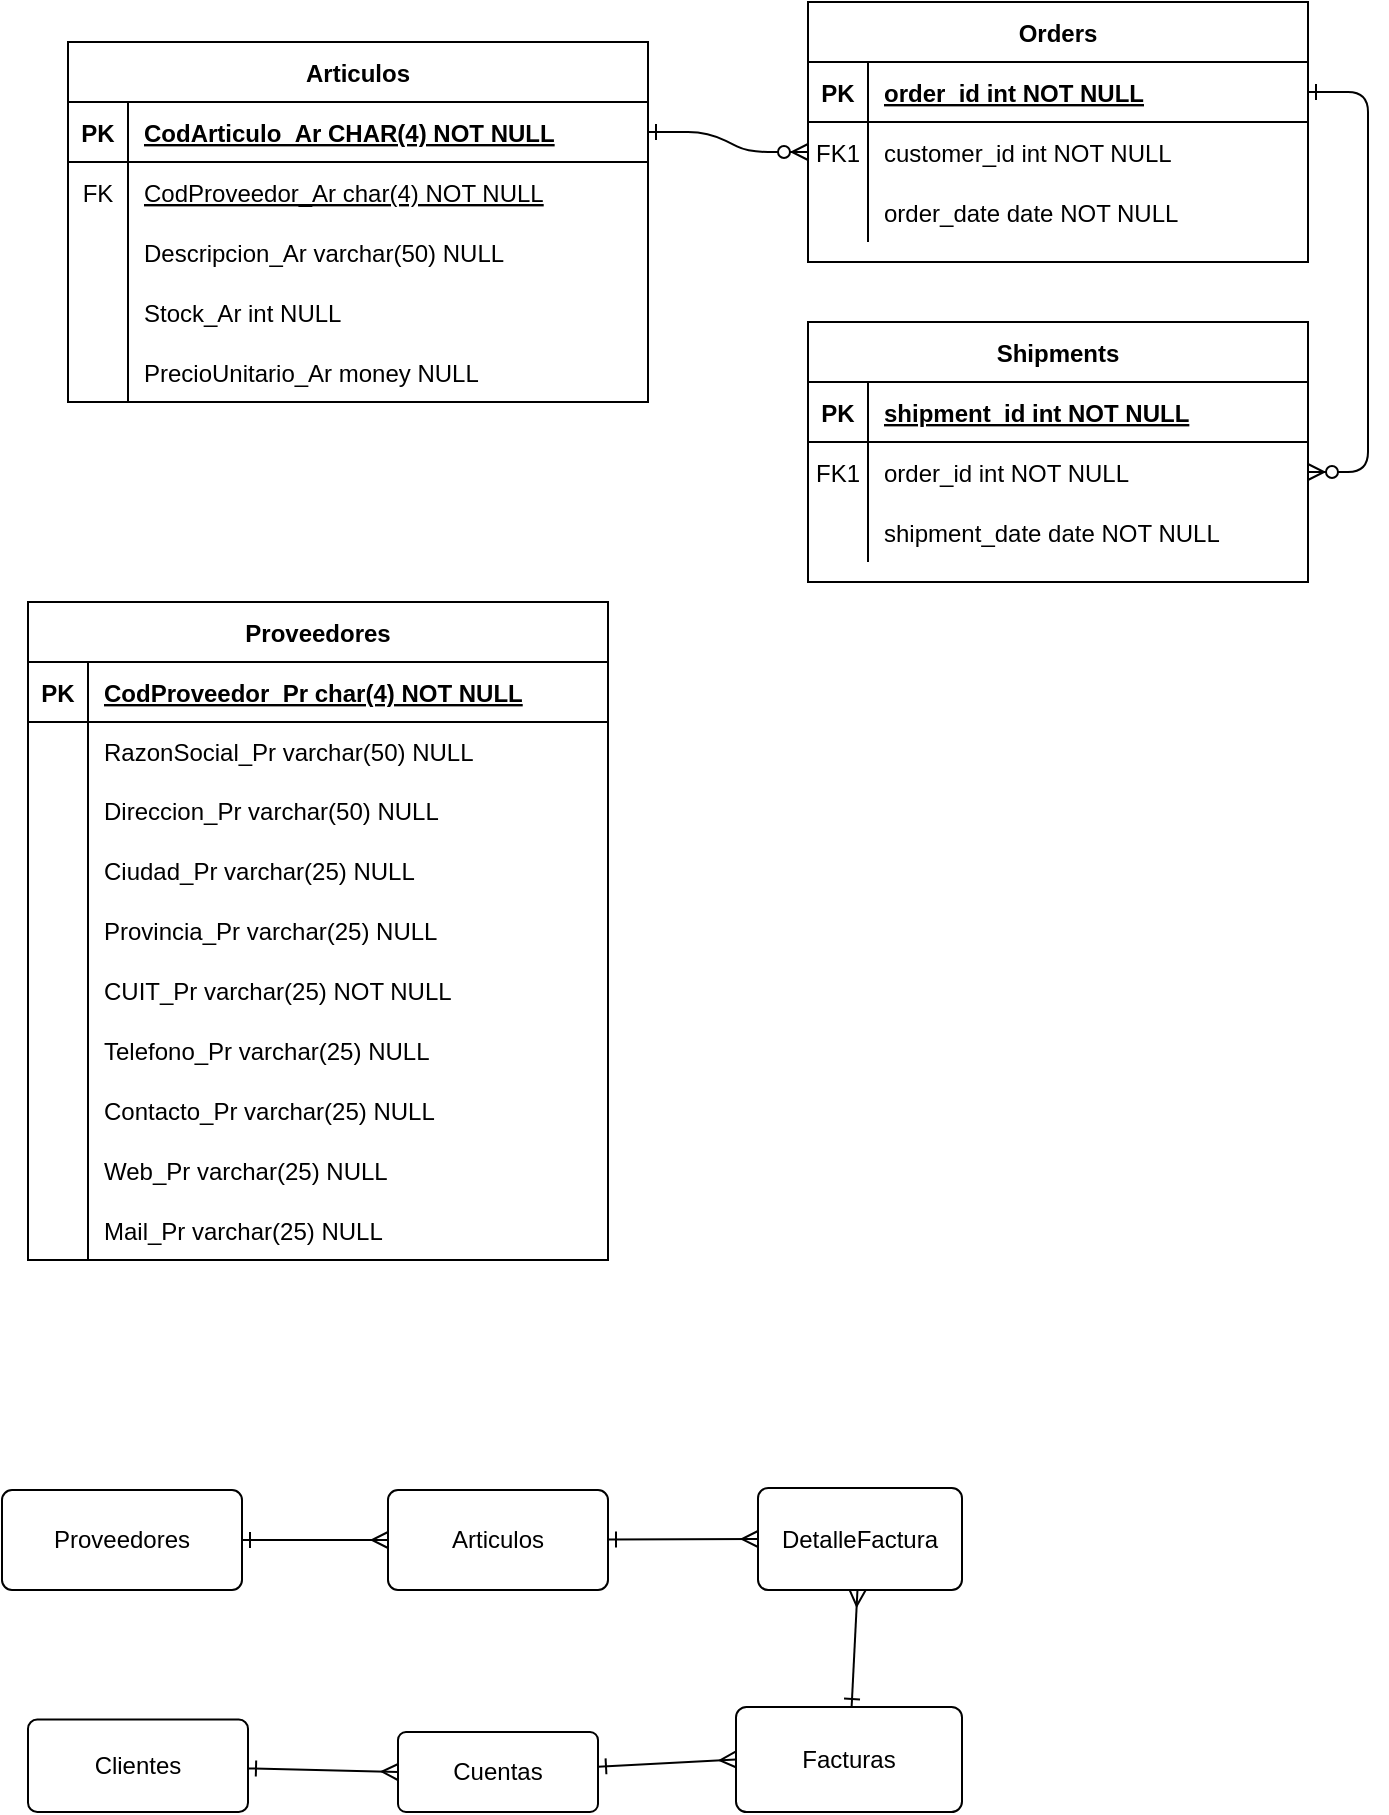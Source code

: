 <mxfile version="20.5.1" type="device"><diagram id="R2lEEEUBdFMjLlhIrx00" name="Page-1"><mxGraphModel dx="1422" dy="762" grid="1" gridSize="10" guides="1" tooltips="1" connect="1" arrows="1" fold="1" page="1" pageScale="1" pageWidth="850" pageHeight="1100" math="0" shadow="0" extFonts="Permanent Marker^https://fonts.googleapis.com/css?family=Permanent+Marker"><root><mxCell id="0"/><mxCell id="1" parent="0"/><mxCell id="C-vyLk0tnHw3VtMMgP7b-1" value="" style="edgeStyle=entityRelationEdgeStyle;endArrow=ERzeroToMany;startArrow=ERone;endFill=1;startFill=0;" parent="1" source="C-vyLk0tnHw3VtMMgP7b-24" target="C-vyLk0tnHw3VtMMgP7b-6" edge="1"><mxGeometry width="100" height="100" relative="1" as="geometry"><mxPoint x="340" y="720" as="sourcePoint"/><mxPoint x="440" y="620" as="targetPoint"/></mxGeometry></mxCell><mxCell id="C-vyLk0tnHw3VtMMgP7b-12" value="" style="edgeStyle=entityRelationEdgeStyle;endArrow=ERzeroToMany;startArrow=ERone;endFill=1;startFill=0;" parent="1" source="C-vyLk0tnHw3VtMMgP7b-3" target="C-vyLk0tnHw3VtMMgP7b-17" edge="1"><mxGeometry width="100" height="100" relative="1" as="geometry"><mxPoint x="400" y="180" as="sourcePoint"/><mxPoint x="460" y="205" as="targetPoint"/></mxGeometry></mxCell><mxCell id="C-vyLk0tnHw3VtMMgP7b-2" value="Orders" style="shape=table;startSize=30;container=1;collapsible=1;childLayout=tableLayout;fixedRows=1;rowLines=0;fontStyle=1;align=center;resizeLast=1;" parent="1" vertex="1"><mxGeometry x="450" y="120" width="250" height="130" as="geometry"/></mxCell><mxCell id="C-vyLk0tnHw3VtMMgP7b-3" value="" style="shape=partialRectangle;collapsible=0;dropTarget=0;pointerEvents=0;fillColor=none;points=[[0,0.5],[1,0.5]];portConstraint=eastwest;top=0;left=0;right=0;bottom=1;" parent="C-vyLk0tnHw3VtMMgP7b-2" vertex="1"><mxGeometry y="30" width="250" height="30" as="geometry"/></mxCell><mxCell id="C-vyLk0tnHw3VtMMgP7b-4" value="PK" style="shape=partialRectangle;overflow=hidden;connectable=0;fillColor=none;top=0;left=0;bottom=0;right=0;fontStyle=1;" parent="C-vyLk0tnHw3VtMMgP7b-3" vertex="1"><mxGeometry width="30" height="30" as="geometry"/></mxCell><mxCell id="C-vyLk0tnHw3VtMMgP7b-5" value="order_id int NOT NULL " style="shape=partialRectangle;overflow=hidden;connectable=0;fillColor=none;top=0;left=0;bottom=0;right=0;align=left;spacingLeft=6;fontStyle=5;" parent="C-vyLk0tnHw3VtMMgP7b-3" vertex="1"><mxGeometry x="30" width="220" height="30" as="geometry"/></mxCell><mxCell id="C-vyLk0tnHw3VtMMgP7b-6" value="" style="shape=partialRectangle;collapsible=0;dropTarget=0;pointerEvents=0;fillColor=none;points=[[0,0.5],[1,0.5]];portConstraint=eastwest;top=0;left=0;right=0;bottom=0;" parent="C-vyLk0tnHw3VtMMgP7b-2" vertex="1"><mxGeometry y="60" width="250" height="30" as="geometry"/></mxCell><mxCell id="C-vyLk0tnHw3VtMMgP7b-7" value="FK1" style="shape=partialRectangle;overflow=hidden;connectable=0;fillColor=none;top=0;left=0;bottom=0;right=0;" parent="C-vyLk0tnHw3VtMMgP7b-6" vertex="1"><mxGeometry width="30" height="30" as="geometry"/></mxCell><mxCell id="C-vyLk0tnHw3VtMMgP7b-8" value="customer_id int NOT NULL" style="shape=partialRectangle;overflow=hidden;connectable=0;fillColor=none;top=0;left=0;bottom=0;right=0;align=left;spacingLeft=6;" parent="C-vyLk0tnHw3VtMMgP7b-6" vertex="1"><mxGeometry x="30" width="220" height="30" as="geometry"/></mxCell><mxCell id="C-vyLk0tnHw3VtMMgP7b-9" value="" style="shape=partialRectangle;collapsible=0;dropTarget=0;pointerEvents=0;fillColor=none;points=[[0,0.5],[1,0.5]];portConstraint=eastwest;top=0;left=0;right=0;bottom=0;" parent="C-vyLk0tnHw3VtMMgP7b-2" vertex="1"><mxGeometry y="90" width="250" height="30" as="geometry"/></mxCell><mxCell id="C-vyLk0tnHw3VtMMgP7b-10" value="" style="shape=partialRectangle;overflow=hidden;connectable=0;fillColor=none;top=0;left=0;bottom=0;right=0;" parent="C-vyLk0tnHw3VtMMgP7b-9" vertex="1"><mxGeometry width="30" height="30" as="geometry"/></mxCell><mxCell id="C-vyLk0tnHw3VtMMgP7b-11" value="order_date date NOT NULL" style="shape=partialRectangle;overflow=hidden;connectable=0;fillColor=none;top=0;left=0;bottom=0;right=0;align=left;spacingLeft=6;" parent="C-vyLk0tnHw3VtMMgP7b-9" vertex="1"><mxGeometry x="30" width="220" height="30" as="geometry"/></mxCell><mxCell id="C-vyLk0tnHw3VtMMgP7b-13" value="Shipments" style="shape=table;startSize=30;container=1;collapsible=1;childLayout=tableLayout;fixedRows=1;rowLines=0;fontStyle=1;align=center;resizeLast=1;" parent="1" vertex="1"><mxGeometry x="450" y="280" width="250" height="130" as="geometry"/></mxCell><mxCell id="C-vyLk0tnHw3VtMMgP7b-14" value="" style="shape=partialRectangle;collapsible=0;dropTarget=0;pointerEvents=0;fillColor=none;points=[[0,0.5],[1,0.5]];portConstraint=eastwest;top=0;left=0;right=0;bottom=1;" parent="C-vyLk0tnHw3VtMMgP7b-13" vertex="1"><mxGeometry y="30" width="250" height="30" as="geometry"/></mxCell><mxCell id="C-vyLk0tnHw3VtMMgP7b-15" value="PK" style="shape=partialRectangle;overflow=hidden;connectable=0;fillColor=none;top=0;left=0;bottom=0;right=0;fontStyle=1;" parent="C-vyLk0tnHw3VtMMgP7b-14" vertex="1"><mxGeometry width="30" height="30" as="geometry"/></mxCell><mxCell id="C-vyLk0tnHw3VtMMgP7b-16" value="shipment_id int NOT NULL " style="shape=partialRectangle;overflow=hidden;connectable=0;fillColor=none;top=0;left=0;bottom=0;right=0;align=left;spacingLeft=6;fontStyle=5;" parent="C-vyLk0tnHw3VtMMgP7b-14" vertex="1"><mxGeometry x="30" width="220" height="30" as="geometry"/></mxCell><mxCell id="C-vyLk0tnHw3VtMMgP7b-17" value="" style="shape=partialRectangle;collapsible=0;dropTarget=0;pointerEvents=0;fillColor=none;points=[[0,0.5],[1,0.5]];portConstraint=eastwest;top=0;left=0;right=0;bottom=0;" parent="C-vyLk0tnHw3VtMMgP7b-13" vertex="1"><mxGeometry y="60" width="250" height="30" as="geometry"/></mxCell><mxCell id="C-vyLk0tnHw3VtMMgP7b-18" value="FK1" style="shape=partialRectangle;overflow=hidden;connectable=0;fillColor=none;top=0;left=0;bottom=0;right=0;" parent="C-vyLk0tnHw3VtMMgP7b-17" vertex="1"><mxGeometry width="30" height="30" as="geometry"/></mxCell><mxCell id="C-vyLk0tnHw3VtMMgP7b-19" value="order_id int NOT NULL" style="shape=partialRectangle;overflow=hidden;connectable=0;fillColor=none;top=0;left=0;bottom=0;right=0;align=left;spacingLeft=6;" parent="C-vyLk0tnHw3VtMMgP7b-17" vertex="1"><mxGeometry x="30" width="220" height="30" as="geometry"/></mxCell><mxCell id="C-vyLk0tnHw3VtMMgP7b-20" value="" style="shape=partialRectangle;collapsible=0;dropTarget=0;pointerEvents=0;fillColor=none;points=[[0,0.5],[1,0.5]];portConstraint=eastwest;top=0;left=0;right=0;bottom=0;" parent="C-vyLk0tnHw3VtMMgP7b-13" vertex="1"><mxGeometry y="90" width="250" height="30" as="geometry"/></mxCell><mxCell id="C-vyLk0tnHw3VtMMgP7b-21" value="" style="shape=partialRectangle;overflow=hidden;connectable=0;fillColor=none;top=0;left=0;bottom=0;right=0;" parent="C-vyLk0tnHw3VtMMgP7b-20" vertex="1"><mxGeometry width="30" height="30" as="geometry"/></mxCell><mxCell id="C-vyLk0tnHw3VtMMgP7b-22" value="shipment_date date NOT NULL" style="shape=partialRectangle;overflow=hidden;connectable=0;fillColor=none;top=0;left=0;bottom=0;right=0;align=left;spacingLeft=6;" parent="C-vyLk0tnHw3VtMMgP7b-20" vertex="1"><mxGeometry x="30" width="220" height="30" as="geometry"/></mxCell><mxCell id="C-vyLk0tnHw3VtMMgP7b-23" value="Articulos" style="shape=table;startSize=30;container=1;collapsible=1;childLayout=tableLayout;fixedRows=1;rowLines=0;fontStyle=1;align=center;resizeLast=1;" parent="1" vertex="1"><mxGeometry x="80" y="140" width="290" height="180" as="geometry"/></mxCell><mxCell id="C-vyLk0tnHw3VtMMgP7b-24" value="" style="shape=partialRectangle;collapsible=0;dropTarget=0;pointerEvents=0;fillColor=none;points=[[0,0.5],[1,0.5]];portConstraint=eastwest;top=0;left=0;right=0;bottom=1;" parent="C-vyLk0tnHw3VtMMgP7b-23" vertex="1"><mxGeometry y="30" width="290" height="30" as="geometry"/></mxCell><mxCell id="C-vyLk0tnHw3VtMMgP7b-25" value="PK" style="shape=partialRectangle;overflow=hidden;connectable=0;fillColor=none;top=0;left=0;bottom=0;right=0;fontStyle=1;" parent="C-vyLk0tnHw3VtMMgP7b-24" vertex="1"><mxGeometry width="30" height="30" as="geometry"><mxRectangle width="30" height="30" as="alternateBounds"/></mxGeometry></mxCell><mxCell id="C-vyLk0tnHw3VtMMgP7b-26" value="CodArticulo_Ar CHAR(4) NOT NULL " style="shape=partialRectangle;overflow=hidden;connectable=0;fillColor=none;top=0;left=0;bottom=0;right=0;align=left;spacingLeft=6;fontStyle=5;" parent="C-vyLk0tnHw3VtMMgP7b-24" vertex="1"><mxGeometry x="30" width="260" height="30" as="geometry"><mxRectangle width="260" height="30" as="alternateBounds"/></mxGeometry></mxCell><mxCell id="C-vyLk0tnHw3VtMMgP7b-27" value="" style="shape=partialRectangle;collapsible=0;dropTarget=0;pointerEvents=0;fillColor=none;points=[[0,0.5],[1,0.5]];portConstraint=eastwest;top=0;left=0;right=0;bottom=0;" parent="C-vyLk0tnHw3VtMMgP7b-23" vertex="1"><mxGeometry y="60" width="290" height="30" as="geometry"/></mxCell><mxCell id="C-vyLk0tnHw3VtMMgP7b-28" value="FK" style="shape=partialRectangle;overflow=hidden;connectable=0;fillColor=none;top=0;left=0;bottom=0;right=0;" parent="C-vyLk0tnHw3VtMMgP7b-27" vertex="1"><mxGeometry width="30" height="30" as="geometry"><mxRectangle width="30" height="30" as="alternateBounds"/></mxGeometry></mxCell><mxCell id="C-vyLk0tnHw3VtMMgP7b-29" value="CodProveedor_Ar char(4) NOT NULL" style="shape=partialRectangle;overflow=hidden;connectable=0;fillColor=none;top=0;left=0;bottom=0;right=0;align=left;spacingLeft=6;fontStyle=4" parent="C-vyLk0tnHw3VtMMgP7b-27" vertex="1"><mxGeometry x="30" width="260" height="30" as="geometry"><mxRectangle width="260" height="30" as="alternateBounds"/></mxGeometry></mxCell><mxCell id="Ta8cdJP_5jnFrdzpYClp-58" style="shape=partialRectangle;collapsible=0;dropTarget=0;pointerEvents=0;fillColor=none;points=[[0,0.5],[1,0.5]];portConstraint=eastwest;top=0;left=0;right=0;bottom=0;" parent="C-vyLk0tnHw3VtMMgP7b-23" vertex="1"><mxGeometry y="90" width="290" height="30" as="geometry"/></mxCell><mxCell id="Ta8cdJP_5jnFrdzpYClp-59" style="shape=partialRectangle;overflow=hidden;connectable=0;fillColor=none;top=0;left=0;bottom=0;right=0;" parent="Ta8cdJP_5jnFrdzpYClp-58" vertex="1"><mxGeometry width="30" height="30" as="geometry"><mxRectangle width="30" height="30" as="alternateBounds"/></mxGeometry></mxCell><mxCell id="Ta8cdJP_5jnFrdzpYClp-60" value="Descripcion_Ar varchar(50) NULL" style="shape=partialRectangle;overflow=hidden;connectable=0;fillColor=none;top=0;left=0;bottom=0;right=0;align=left;spacingLeft=6;" parent="Ta8cdJP_5jnFrdzpYClp-58" vertex="1"><mxGeometry x="30" width="260" height="30" as="geometry"><mxRectangle width="260" height="30" as="alternateBounds"/></mxGeometry></mxCell><mxCell id="Ta8cdJP_5jnFrdzpYClp-61" style="shape=partialRectangle;collapsible=0;dropTarget=0;pointerEvents=0;fillColor=none;points=[[0,0.5],[1,0.5]];portConstraint=eastwest;top=0;left=0;right=0;bottom=0;" parent="C-vyLk0tnHw3VtMMgP7b-23" vertex="1"><mxGeometry y="120" width="290" height="30" as="geometry"/></mxCell><mxCell id="Ta8cdJP_5jnFrdzpYClp-62" style="shape=partialRectangle;overflow=hidden;connectable=0;fillColor=none;top=0;left=0;bottom=0;right=0;" parent="Ta8cdJP_5jnFrdzpYClp-61" vertex="1"><mxGeometry width="30" height="30" as="geometry"><mxRectangle width="30" height="30" as="alternateBounds"/></mxGeometry></mxCell><mxCell id="Ta8cdJP_5jnFrdzpYClp-63" value="Stock_Ar int NULL" style="shape=partialRectangle;overflow=hidden;connectable=0;fillColor=none;top=0;left=0;bottom=0;right=0;align=left;spacingLeft=6;" parent="Ta8cdJP_5jnFrdzpYClp-61" vertex="1"><mxGeometry x="30" width="260" height="30" as="geometry"><mxRectangle width="260" height="30" as="alternateBounds"/></mxGeometry></mxCell><mxCell id="Ta8cdJP_5jnFrdzpYClp-64" style="shape=partialRectangle;collapsible=0;dropTarget=0;pointerEvents=0;fillColor=none;points=[[0,0.5],[1,0.5]];portConstraint=eastwest;top=0;left=0;right=0;bottom=0;" parent="C-vyLk0tnHw3VtMMgP7b-23" vertex="1"><mxGeometry y="150" width="290" height="30" as="geometry"/></mxCell><mxCell id="Ta8cdJP_5jnFrdzpYClp-65" style="shape=partialRectangle;overflow=hidden;connectable=0;fillColor=none;top=0;left=0;bottom=0;right=0;" parent="Ta8cdJP_5jnFrdzpYClp-64" vertex="1"><mxGeometry width="30" height="30" as="geometry"><mxRectangle width="30" height="30" as="alternateBounds"/></mxGeometry></mxCell><mxCell id="Ta8cdJP_5jnFrdzpYClp-66" value="PrecioUnitario_Ar money NULL" style="shape=partialRectangle;overflow=hidden;connectable=0;fillColor=none;top=0;left=0;bottom=0;right=0;align=left;spacingLeft=6;" parent="Ta8cdJP_5jnFrdzpYClp-64" vertex="1"><mxGeometry x="30" width="260" height="30" as="geometry"><mxRectangle width="260" height="30" as="alternateBounds"/></mxGeometry></mxCell><mxCell id="Ta8cdJP_5jnFrdzpYClp-1" value="Proveedores" style="shape=table;startSize=30;container=1;collapsible=1;childLayout=tableLayout;fixedRows=1;rowLines=0;fontStyle=1;align=center;resizeLast=1;" parent="1" vertex="1"><mxGeometry x="60" y="420" width="290" height="329" as="geometry"/></mxCell><mxCell id="Ta8cdJP_5jnFrdzpYClp-2" value="" style="shape=partialRectangle;collapsible=0;dropTarget=0;pointerEvents=0;fillColor=none;points=[[0,0.5],[1,0.5]];portConstraint=eastwest;top=0;left=0;right=0;bottom=1;" parent="Ta8cdJP_5jnFrdzpYClp-1" vertex="1"><mxGeometry y="30" width="290" height="30" as="geometry"/></mxCell><mxCell id="Ta8cdJP_5jnFrdzpYClp-3" value="PK" style="shape=partialRectangle;overflow=hidden;connectable=0;fillColor=none;top=0;left=0;bottom=0;right=0;fontStyle=1;" parent="Ta8cdJP_5jnFrdzpYClp-2" vertex="1"><mxGeometry width="30" height="30" as="geometry"><mxRectangle width="30" height="30" as="alternateBounds"/></mxGeometry></mxCell><mxCell id="Ta8cdJP_5jnFrdzpYClp-4" value="CodProveedor_Pr char(4) NOT NULL " style="shape=partialRectangle;overflow=hidden;connectable=0;fillColor=none;top=0;left=0;bottom=0;right=0;align=left;spacingLeft=6;fontStyle=5;" parent="Ta8cdJP_5jnFrdzpYClp-2" vertex="1"><mxGeometry x="30" width="260" height="30" as="geometry"><mxRectangle width="260" height="30" as="alternateBounds"/></mxGeometry></mxCell><mxCell id="Ta8cdJP_5jnFrdzpYClp-5" value="" style="shape=partialRectangle;collapsible=0;dropTarget=0;pointerEvents=0;fillColor=none;points=[[0,0.5],[1,0.5]];portConstraint=eastwest;top=0;left=0;right=0;bottom=0;" parent="Ta8cdJP_5jnFrdzpYClp-1" vertex="1"><mxGeometry y="60" width="290" height="29" as="geometry"/></mxCell><mxCell id="Ta8cdJP_5jnFrdzpYClp-6" value="" style="shape=partialRectangle;overflow=hidden;connectable=0;fillColor=none;top=0;left=0;bottom=0;right=0;" parent="Ta8cdJP_5jnFrdzpYClp-5" vertex="1"><mxGeometry width="30" height="29" as="geometry"><mxRectangle width="30" height="29" as="alternateBounds"/></mxGeometry></mxCell><mxCell id="Ta8cdJP_5jnFrdzpYClp-7" value="RazonSocial_Pr varchar(50) NULL" style="shape=partialRectangle;overflow=hidden;connectable=0;fillColor=none;top=0;left=0;bottom=0;right=0;align=left;spacingLeft=6;" parent="Ta8cdJP_5jnFrdzpYClp-5" vertex="1"><mxGeometry x="30" width="260" height="29" as="geometry"><mxRectangle width="260" height="29" as="alternateBounds"/></mxGeometry></mxCell><mxCell id="Ta8cdJP_5jnFrdzpYClp-33" style="shape=partialRectangle;collapsible=0;dropTarget=0;pointerEvents=0;fillColor=none;points=[[0,0.5],[1,0.5]];portConstraint=eastwest;top=0;left=0;right=0;bottom=0;" parent="Ta8cdJP_5jnFrdzpYClp-1" vertex="1"><mxGeometry y="89" width="290" height="30" as="geometry"/></mxCell><mxCell id="Ta8cdJP_5jnFrdzpYClp-34" style="shape=partialRectangle;overflow=hidden;connectable=0;fillColor=none;top=0;left=0;bottom=0;right=0;" parent="Ta8cdJP_5jnFrdzpYClp-33" vertex="1"><mxGeometry width="30" height="30" as="geometry"><mxRectangle width="30" height="30" as="alternateBounds"/></mxGeometry></mxCell><mxCell id="Ta8cdJP_5jnFrdzpYClp-35" value="Direccion_Pr varchar(50) NULL" style="shape=partialRectangle;overflow=hidden;connectable=0;fillColor=none;top=0;left=0;bottom=0;right=0;align=left;spacingLeft=6;" parent="Ta8cdJP_5jnFrdzpYClp-33" vertex="1"><mxGeometry x="30" width="260" height="30" as="geometry"><mxRectangle width="260" height="30" as="alternateBounds"/></mxGeometry></mxCell><mxCell id="Ta8cdJP_5jnFrdzpYClp-36" style="shape=partialRectangle;collapsible=0;dropTarget=0;pointerEvents=0;fillColor=none;points=[[0,0.5],[1,0.5]];portConstraint=eastwest;top=0;left=0;right=0;bottom=0;" parent="Ta8cdJP_5jnFrdzpYClp-1" vertex="1"><mxGeometry y="119" width="290" height="30" as="geometry"/></mxCell><mxCell id="Ta8cdJP_5jnFrdzpYClp-37" style="shape=partialRectangle;overflow=hidden;connectable=0;fillColor=none;top=0;left=0;bottom=0;right=0;" parent="Ta8cdJP_5jnFrdzpYClp-36" vertex="1"><mxGeometry width="30" height="30" as="geometry"><mxRectangle width="30" height="30" as="alternateBounds"/></mxGeometry></mxCell><mxCell id="Ta8cdJP_5jnFrdzpYClp-38" value="Ciudad_Pr varchar(25) NULL" style="shape=partialRectangle;overflow=hidden;connectable=0;fillColor=none;top=0;left=0;bottom=0;right=0;align=left;spacingLeft=6;" parent="Ta8cdJP_5jnFrdzpYClp-36" vertex="1"><mxGeometry x="30" width="260" height="30" as="geometry"><mxRectangle width="260" height="30" as="alternateBounds"/></mxGeometry></mxCell><mxCell id="Ta8cdJP_5jnFrdzpYClp-39" style="shape=partialRectangle;collapsible=0;dropTarget=0;pointerEvents=0;fillColor=none;points=[[0,0.5],[1,0.5]];portConstraint=eastwest;top=0;left=0;right=0;bottom=0;" parent="Ta8cdJP_5jnFrdzpYClp-1" vertex="1"><mxGeometry y="149" width="290" height="30" as="geometry"/></mxCell><mxCell id="Ta8cdJP_5jnFrdzpYClp-40" style="shape=partialRectangle;overflow=hidden;connectable=0;fillColor=none;top=0;left=0;bottom=0;right=0;" parent="Ta8cdJP_5jnFrdzpYClp-39" vertex="1"><mxGeometry width="30" height="30" as="geometry"><mxRectangle width="30" height="30" as="alternateBounds"/></mxGeometry></mxCell><mxCell id="Ta8cdJP_5jnFrdzpYClp-41" value="Provincia_Pr varchar(25) NULL" style="shape=partialRectangle;overflow=hidden;connectable=0;fillColor=none;top=0;left=0;bottom=0;right=0;align=left;spacingLeft=6;" parent="Ta8cdJP_5jnFrdzpYClp-39" vertex="1"><mxGeometry x="30" width="260" height="30" as="geometry"><mxRectangle width="260" height="30" as="alternateBounds"/></mxGeometry></mxCell><mxCell id="Ta8cdJP_5jnFrdzpYClp-42" style="shape=partialRectangle;collapsible=0;dropTarget=0;pointerEvents=0;fillColor=none;points=[[0,0.5],[1,0.5]];portConstraint=eastwest;top=0;left=0;right=0;bottom=0;" parent="Ta8cdJP_5jnFrdzpYClp-1" vertex="1"><mxGeometry y="179" width="290" height="30" as="geometry"/></mxCell><mxCell id="Ta8cdJP_5jnFrdzpYClp-43" style="shape=partialRectangle;overflow=hidden;connectable=0;fillColor=none;top=0;left=0;bottom=0;right=0;" parent="Ta8cdJP_5jnFrdzpYClp-42" vertex="1"><mxGeometry width="30" height="30" as="geometry"><mxRectangle width="30" height="30" as="alternateBounds"/></mxGeometry></mxCell><mxCell id="Ta8cdJP_5jnFrdzpYClp-44" value="CUIT_Pr varchar(25) NOT NULL" style="shape=partialRectangle;overflow=hidden;connectable=0;fillColor=none;top=0;left=0;bottom=0;right=0;align=left;spacingLeft=6;" parent="Ta8cdJP_5jnFrdzpYClp-42" vertex="1"><mxGeometry x="30" width="260" height="30" as="geometry"><mxRectangle width="260" height="30" as="alternateBounds"/></mxGeometry></mxCell><mxCell id="Ta8cdJP_5jnFrdzpYClp-45" style="shape=partialRectangle;collapsible=0;dropTarget=0;pointerEvents=0;fillColor=none;points=[[0,0.5],[1,0.5]];portConstraint=eastwest;top=0;left=0;right=0;bottom=0;" parent="Ta8cdJP_5jnFrdzpYClp-1" vertex="1"><mxGeometry y="209" width="290" height="30" as="geometry"/></mxCell><mxCell id="Ta8cdJP_5jnFrdzpYClp-46" style="shape=partialRectangle;overflow=hidden;connectable=0;fillColor=none;top=0;left=0;bottom=0;right=0;" parent="Ta8cdJP_5jnFrdzpYClp-45" vertex="1"><mxGeometry width="30" height="30" as="geometry"><mxRectangle width="30" height="30" as="alternateBounds"/></mxGeometry></mxCell><mxCell id="Ta8cdJP_5jnFrdzpYClp-47" value="Telefono_Pr varchar(25) NULL" style="shape=partialRectangle;overflow=hidden;connectable=0;fillColor=none;top=0;left=0;bottom=0;right=0;align=left;spacingLeft=6;" parent="Ta8cdJP_5jnFrdzpYClp-45" vertex="1"><mxGeometry x="30" width="260" height="30" as="geometry"><mxRectangle width="260" height="30" as="alternateBounds"/></mxGeometry></mxCell><mxCell id="Ta8cdJP_5jnFrdzpYClp-48" style="shape=partialRectangle;collapsible=0;dropTarget=0;pointerEvents=0;fillColor=none;points=[[0,0.5],[1,0.5]];portConstraint=eastwest;top=0;left=0;right=0;bottom=0;" parent="Ta8cdJP_5jnFrdzpYClp-1" vertex="1"><mxGeometry y="239" width="290" height="30" as="geometry"/></mxCell><mxCell id="Ta8cdJP_5jnFrdzpYClp-49" style="shape=partialRectangle;overflow=hidden;connectable=0;fillColor=none;top=0;left=0;bottom=0;right=0;" parent="Ta8cdJP_5jnFrdzpYClp-48" vertex="1"><mxGeometry width="30" height="30" as="geometry"><mxRectangle width="30" height="30" as="alternateBounds"/></mxGeometry></mxCell><mxCell id="Ta8cdJP_5jnFrdzpYClp-50" value="Contacto_Pr varchar(25) NULL" style="shape=partialRectangle;overflow=hidden;connectable=0;fillColor=none;top=0;left=0;bottom=0;right=0;align=left;spacingLeft=6;" parent="Ta8cdJP_5jnFrdzpYClp-48" vertex="1"><mxGeometry x="30" width="260" height="30" as="geometry"><mxRectangle width="260" height="30" as="alternateBounds"/></mxGeometry></mxCell><mxCell id="Ta8cdJP_5jnFrdzpYClp-51" style="shape=partialRectangle;collapsible=0;dropTarget=0;pointerEvents=0;fillColor=none;points=[[0,0.5],[1,0.5]];portConstraint=eastwest;top=0;left=0;right=0;bottom=0;" parent="Ta8cdJP_5jnFrdzpYClp-1" vertex="1"><mxGeometry y="269" width="290" height="30" as="geometry"/></mxCell><mxCell id="Ta8cdJP_5jnFrdzpYClp-52" style="shape=partialRectangle;overflow=hidden;connectable=0;fillColor=none;top=0;left=0;bottom=0;right=0;" parent="Ta8cdJP_5jnFrdzpYClp-51" vertex="1"><mxGeometry width="30" height="30" as="geometry"><mxRectangle width="30" height="30" as="alternateBounds"/></mxGeometry></mxCell><mxCell id="Ta8cdJP_5jnFrdzpYClp-53" value="Web_Pr varchar(25) NULL" style="shape=partialRectangle;overflow=hidden;connectable=0;fillColor=none;top=0;left=0;bottom=0;right=0;align=left;spacingLeft=6;" parent="Ta8cdJP_5jnFrdzpYClp-51" vertex="1"><mxGeometry x="30" width="260" height="30" as="geometry"><mxRectangle width="260" height="30" as="alternateBounds"/></mxGeometry></mxCell><mxCell id="Ta8cdJP_5jnFrdzpYClp-54" style="shape=partialRectangle;collapsible=0;dropTarget=0;pointerEvents=0;fillColor=none;points=[[0,0.5],[1,0.5]];portConstraint=eastwest;top=0;left=0;right=0;bottom=0;" parent="Ta8cdJP_5jnFrdzpYClp-1" vertex="1"><mxGeometry y="299" width="290" height="30" as="geometry"/></mxCell><mxCell id="Ta8cdJP_5jnFrdzpYClp-55" style="shape=partialRectangle;overflow=hidden;connectable=0;fillColor=none;top=0;left=0;bottom=0;right=0;" parent="Ta8cdJP_5jnFrdzpYClp-54" vertex="1"><mxGeometry width="30" height="30" as="geometry"><mxRectangle width="30" height="30" as="alternateBounds"/></mxGeometry></mxCell><mxCell id="Ta8cdJP_5jnFrdzpYClp-56" value="Mail_Pr varchar(25) NULL" style="shape=partialRectangle;overflow=hidden;connectable=0;fillColor=none;top=0;left=0;bottom=0;right=0;align=left;spacingLeft=6;" parent="Ta8cdJP_5jnFrdzpYClp-54" vertex="1"><mxGeometry x="30" width="260" height="30" as="geometry"><mxRectangle width="260" height="30" as="alternateBounds"/></mxGeometry></mxCell><mxCell id="zVIRRj4Bvlqxs80XXjsH-7" value="" style="rounded=0;orthogonalLoop=1;jettySize=auto;html=1;strokeWidth=1;endArrow=ERmany;endFill=0;startArrow=ERone;startFill=0;" edge="1" parent="1" source="Ta8cdJP_5jnFrdzpYClp-69" target="Ta8cdJP_5jnFrdzpYClp-70"><mxGeometry relative="1" as="geometry"/></mxCell><mxCell id="Ta8cdJP_5jnFrdzpYClp-69" value="Proveedores" style="rounded=1;arcSize=10;whiteSpace=wrap;html=1;align=center;" parent="1" vertex="1"><mxGeometry x="47" y="864" width="120" height="50" as="geometry"/></mxCell><mxCell id="zVIRRj4Bvlqxs80XXjsH-8" style="edgeStyle=none;rounded=0;orthogonalLoop=1;jettySize=auto;html=1;entryX=0;entryY=0.5;entryDx=0;entryDy=0;strokeWidth=1;startArrow=ERone;startFill=0;endArrow=ERmany;endFill=0;" edge="1" parent="1" source="Ta8cdJP_5jnFrdzpYClp-70" target="Ta8cdJP_5jnFrdzpYClp-74"><mxGeometry relative="1" as="geometry"/></mxCell><mxCell id="Ta8cdJP_5jnFrdzpYClp-70" value="Articulos" style="rounded=1;arcSize=10;whiteSpace=wrap;html=1;align=center;" parent="1" vertex="1"><mxGeometry x="240" y="864" width="110" height="50" as="geometry"/></mxCell><mxCell id="zVIRRj4Bvlqxs80XXjsH-11" style="edgeStyle=none;rounded=0;orthogonalLoop=1;jettySize=auto;html=1;entryX=0;entryY=0.5;entryDx=0;entryDy=0;strokeWidth=1;startArrow=ERone;startFill=0;endArrow=ERmany;endFill=0;" edge="1" parent="1" source="Ta8cdJP_5jnFrdzpYClp-71" target="Ta8cdJP_5jnFrdzpYClp-72"><mxGeometry relative="1" as="geometry"/></mxCell><mxCell id="Ta8cdJP_5jnFrdzpYClp-71" value="Clientes" style="rounded=1;arcSize=10;whiteSpace=wrap;html=1;align=center;" parent="1" vertex="1"><mxGeometry x="60" y="978.75" width="110" height="46.25" as="geometry"/></mxCell><mxCell id="zVIRRj4Bvlqxs80XXjsH-10" style="edgeStyle=none;rounded=0;orthogonalLoop=1;jettySize=auto;html=1;entryX=0;entryY=0.5;entryDx=0;entryDy=0;strokeWidth=1;startArrow=ERone;startFill=0;endArrow=ERmany;endFill=0;" edge="1" parent="1" source="Ta8cdJP_5jnFrdzpYClp-72" target="Ta8cdJP_5jnFrdzpYClp-73"><mxGeometry relative="1" as="geometry"/></mxCell><mxCell id="Ta8cdJP_5jnFrdzpYClp-72" value="Cuentas" style="rounded=1;arcSize=10;whiteSpace=wrap;html=1;align=center;" parent="1" vertex="1"><mxGeometry x="245" y="985" width="100" height="40" as="geometry"/></mxCell><mxCell id="Ta8cdJP_5jnFrdzpYClp-73" value="Facturas" style="rounded=1;arcSize=10;whiteSpace=wrap;html=1;align=center;" parent="1" vertex="1"><mxGeometry x="414" y="972.5" width="113" height="52.5" as="geometry"/></mxCell><mxCell id="zVIRRj4Bvlqxs80XXjsH-9" style="edgeStyle=none;rounded=0;orthogonalLoop=1;jettySize=auto;html=1;strokeWidth=1;startArrow=ERmany;startFill=0;endArrow=ERone;endFill=0;" edge="1" parent="1" source="Ta8cdJP_5jnFrdzpYClp-74" target="Ta8cdJP_5jnFrdzpYClp-73"><mxGeometry relative="1" as="geometry"/></mxCell><mxCell id="Ta8cdJP_5jnFrdzpYClp-74" value="DetalleFactura" style="rounded=1;arcSize=10;whiteSpace=wrap;html=1;align=center;" parent="1" vertex="1"><mxGeometry x="425" y="863" width="102" height="51" as="geometry"/></mxCell></root></mxGraphModel></diagram></mxfile>